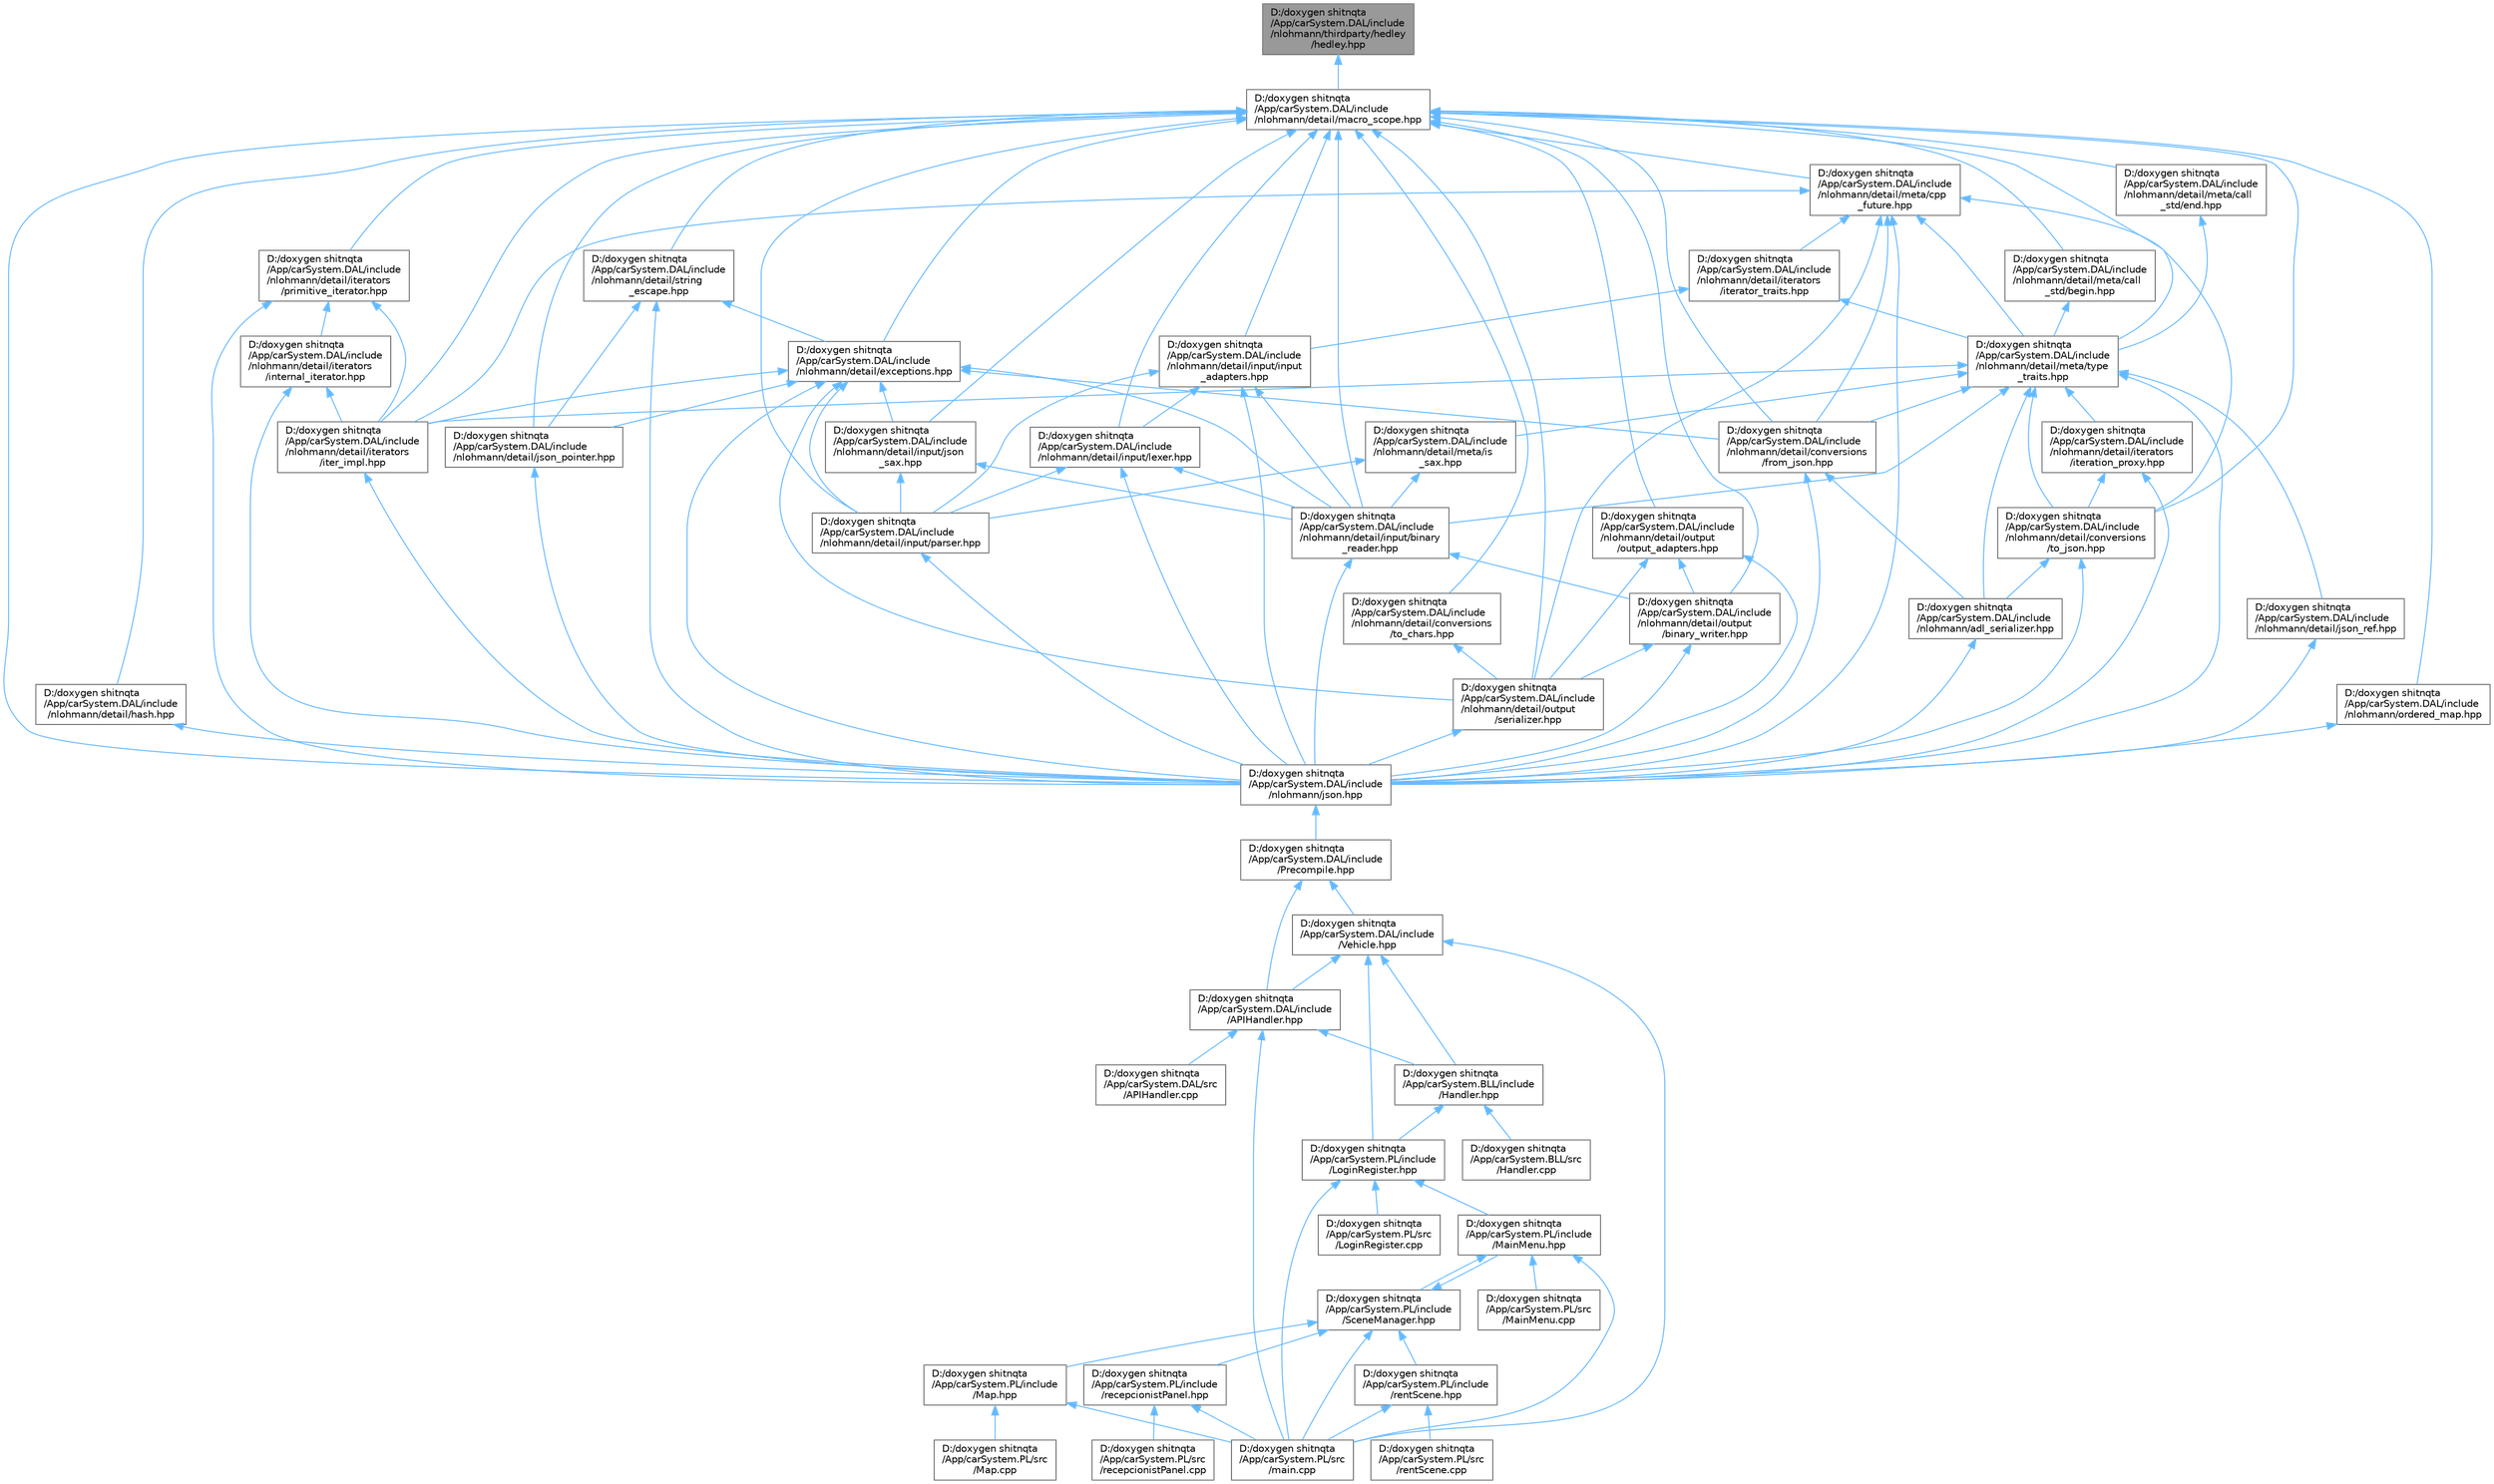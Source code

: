 digraph "D:/doxygen shitnqta/App/carSystem.DAL/include/nlohmann/thirdparty/hedley/hedley.hpp"
{
 // INTERACTIVE_SVG=YES
 // LATEX_PDF_SIZE
  bgcolor="transparent";
  edge [fontname=Helvetica,fontsize=10,labelfontname=Helvetica,labelfontsize=10];
  node [fontname=Helvetica,fontsize=10,shape=box,height=0.2,width=0.4];
  Node1 [id="Node000001",label="D:/doxygen shitnqta\l/App/carSystem.DAL/include\l/nlohmann/thirdparty/hedley\l/hedley.hpp",height=0.2,width=0.4,color="gray40", fillcolor="grey60", style="filled", fontcolor="black",tooltip=" "];
  Node1 -> Node2 [id="edge123_Node000001_Node000002",dir="back",color="steelblue1",style="solid",tooltip=" "];
  Node2 [id="Node000002",label="D:/doxygen shitnqta\l/App/carSystem.DAL/include\l/nlohmann/detail/macro_scope.hpp",height=0.2,width=0.4,color="grey40", fillcolor="white", style="filled",URL="$a00206.html",tooltip=" "];
  Node2 -> Node3 [id="edge124_Node000002_Node000003",dir="back",color="steelblue1",style="solid",tooltip=" "];
  Node3 [id="Node000003",label="D:/doxygen shitnqta\l/App/carSystem.DAL/include\l/nlohmann/detail/conversions\l/from_json.hpp",height=0.2,width=0.4,color="grey40", fillcolor="white", style="filled",URL="$a00149.html",tooltip=" "];
  Node3 -> Node4 [id="edge125_Node000003_Node000004",dir="back",color="steelblue1",style="solid",tooltip=" "];
  Node4 [id="Node000004",label="D:/doxygen shitnqta\l/App/carSystem.DAL/include\l/nlohmann/adl_serializer.hpp",height=0.2,width=0.4,color="grey40", fillcolor="white", style="filled",URL="$a00143.html",tooltip=" "];
  Node4 -> Node5 [id="edge126_Node000004_Node000005",dir="back",color="steelblue1",style="solid",tooltip=" "];
  Node5 [id="Node000005",label="D:/doxygen shitnqta\l/App/carSystem.DAL/include\l/nlohmann/json.hpp",height=0.2,width=0.4,color="grey40", fillcolor="white", style="filled",URL="$a00251.html",tooltip=" "];
  Node5 -> Node6 [id="edge127_Node000005_Node000006",dir="back",color="steelblue1",style="solid",tooltip=" "];
  Node6 [id="Node000006",label="D:/doxygen shitnqta\l/App/carSystem.DAL/include\l/Precompile.hpp",height=0.2,width=0.4,color="grey40", fillcolor="white", style="filled",URL="$a02197.html",tooltip=" "];
  Node6 -> Node7 [id="edge128_Node000006_Node000007",dir="back",color="steelblue1",style="solid",tooltip=" "];
  Node7 [id="Node000007",label="D:/doxygen shitnqta\l/App/carSystem.DAL/include\l/APIHandler.hpp",height=0.2,width=0.4,color="grey40", fillcolor="white", style="filled",URL="$a00008.html",tooltip=" "];
  Node7 -> Node8 [id="edge129_Node000007_Node000008",dir="back",color="steelblue1",style="solid",tooltip=" "];
  Node8 [id="Node000008",label="D:/doxygen shitnqta\l/App/carSystem.BLL/include\l/Handler.hpp",height=0.2,width=0.4,color="grey40", fillcolor="white", style="filled",URL="$a00002.html",tooltip=" "];
  Node8 -> Node9 [id="edge130_Node000008_Node000009",dir="back",color="steelblue1",style="solid",tooltip=" "];
  Node9 [id="Node000009",label="D:/doxygen shitnqta\l/App/carSystem.BLL/src\l/Handler.cpp",height=0.2,width=0.4,color="grey40", fillcolor="white", style="filled",URL="$a00005.html",tooltip=" "];
  Node8 -> Node10 [id="edge131_Node000008_Node000010",dir="back",color="steelblue1",style="solid",tooltip=" "];
  Node10 [id="Node000010",label="D:/doxygen shitnqta\l/App/carSystem.PL/include\l/LoginRegister.hpp",height=0.2,width=0.4,color="grey40", fillcolor="white", style="filled",URL="$a00281.html",tooltip=" "];
  Node10 -> Node11 [id="edge132_Node000010_Node000011",dir="back",color="steelblue1",style="solid",tooltip=" "];
  Node11 [id="Node000011",label="D:/doxygen shitnqta\l/App/carSystem.PL/include\l/MainMenu.hpp",height=0.2,width=0.4,color="grey40", fillcolor="white", style="filled",URL="$a00284.html",tooltip=" "];
  Node11 -> Node12 [id="edge133_Node000011_Node000012",dir="back",color="steelblue1",style="solid",tooltip=" "];
  Node12 [id="Node000012",label="D:/doxygen shitnqta\l/App/carSystem.PL/include\l/SceneManager.hpp",height=0.2,width=0.4,color="grey40", fillcolor="white", style="filled",URL="$a00305.html",tooltip=" "];
  Node12 -> Node11 [id="edge134_Node000012_Node000011",dir="back",color="steelblue1",style="solid",tooltip=" "];
  Node12 -> Node13 [id="edge135_Node000012_Node000013",dir="back",color="steelblue1",style="solid",tooltip=" "];
  Node13 [id="Node000013",label="D:/doxygen shitnqta\l/App/carSystem.PL/include\l/Map.hpp",height=0.2,width=0.4,color="grey40", fillcolor="white", style="filled",URL="$a00287.html",tooltip=" "];
  Node13 -> Node14 [id="edge136_Node000013_Node000014",dir="back",color="steelblue1",style="solid",tooltip=" "];
  Node14 [id="Node000014",label="D:/doxygen shitnqta\l/App/carSystem.PL/src\l/Map.cpp",height=0.2,width=0.4,color="grey40", fillcolor="white", style="filled",URL="$a00635.html",tooltip=" "];
  Node13 -> Node15 [id="edge137_Node000013_Node000015",dir="back",color="steelblue1",style="solid",tooltip=" "];
  Node15 [id="Node000015",label="D:/doxygen shitnqta\l/App/carSystem.PL/src\l/main.cpp",height=0.2,width=0.4,color="grey40", fillcolor="white", style="filled",URL="$a00629.html",tooltip=" "];
  Node12 -> Node16 [id="edge138_Node000012_Node000016",dir="back",color="steelblue1",style="solid",tooltip=" "];
  Node16 [id="Node000016",label="D:/doxygen shitnqta\l/App/carSystem.PL/include\l/recepcionistPanel.hpp",height=0.2,width=0.4,color="grey40", fillcolor="white", style="filled",URL="$a00293.html",tooltip=" "];
  Node16 -> Node15 [id="edge139_Node000016_Node000015",dir="back",color="steelblue1",style="solid",tooltip=" "];
  Node16 -> Node17 [id="edge140_Node000016_Node000017",dir="back",color="steelblue1",style="solid",tooltip=" "];
  Node17 [id="Node000017",label="D:/doxygen shitnqta\l/App/carSystem.PL/src\l/recepcionistPanel.cpp",height=0.2,width=0.4,color="grey40", fillcolor="white", style="filled",URL="$a00638.html",tooltip=" "];
  Node12 -> Node18 [id="edge141_Node000012_Node000018",dir="back",color="steelblue1",style="solid",tooltip=" "];
  Node18 [id="Node000018",label="D:/doxygen shitnqta\l/App/carSystem.PL/include\l/rentScene.hpp",height=0.2,width=0.4,color="grey40", fillcolor="white", style="filled",URL="$a00299.html",tooltip=" "];
  Node18 -> Node15 [id="edge142_Node000018_Node000015",dir="back",color="steelblue1",style="solid",tooltip=" "];
  Node18 -> Node19 [id="edge143_Node000018_Node000019",dir="back",color="steelblue1",style="solid",tooltip=" "];
  Node19 [id="Node000019",label="D:/doxygen shitnqta\l/App/carSystem.PL/src\l/rentScene.cpp",height=0.2,width=0.4,color="grey40", fillcolor="white", style="filled",URL="$a00644.html",tooltip=" "];
  Node12 -> Node15 [id="edge144_Node000012_Node000015",dir="back",color="steelblue1",style="solid",tooltip=" "];
  Node11 -> Node20 [id="edge145_Node000011_Node000020",dir="back",color="steelblue1",style="solid",tooltip=" "];
  Node20 [id="Node000020",label="D:/doxygen shitnqta\l/App/carSystem.PL/src\l/MainMenu.cpp",height=0.2,width=0.4,color="grey40", fillcolor="white", style="filled",URL="$a00632.html",tooltip=" "];
  Node11 -> Node15 [id="edge146_Node000011_Node000015",dir="back",color="steelblue1",style="solid",tooltip=" "];
  Node10 -> Node21 [id="edge147_Node000010_Node000021",dir="back",color="steelblue1",style="solid",tooltip=" "];
  Node21 [id="Node000021",label="D:/doxygen shitnqta\l/App/carSystem.PL/src\l/LoginRegister.cpp",height=0.2,width=0.4,color="grey40", fillcolor="white", style="filled",URL="$a00626.html",tooltip=" "];
  Node10 -> Node15 [id="edge148_Node000010_Node000015",dir="back",color="steelblue1",style="solid",tooltip=" "];
  Node7 -> Node22 [id="edge149_Node000007_Node000022",dir="back",color="steelblue1",style="solid",tooltip=" "];
  Node22 [id="Node000022",label="D:/doxygen shitnqta\l/App/carSystem.DAL/src\l/APIHandler.cpp",height=0.2,width=0.4,color="grey40", fillcolor="white", style="filled",URL="$a00272.html",tooltip=" "];
  Node7 -> Node15 [id="edge150_Node000007_Node000015",dir="back",color="steelblue1",style="solid",tooltip=" "];
  Node6 -> Node23 [id="edge151_Node000006_Node000023",dir="back",color="steelblue1",style="solid",tooltip=" "];
  Node23 [id="Node000023",label="D:/doxygen shitnqta\l/App/carSystem.DAL/include\l/Vehicle.hpp",height=0.2,width=0.4,color="grey40", fillcolor="white", style="filled",URL="$a00269.html",tooltip=" "];
  Node23 -> Node8 [id="edge152_Node000023_Node000008",dir="back",color="steelblue1",style="solid",tooltip=" "];
  Node23 -> Node7 [id="edge153_Node000023_Node000007",dir="back",color="steelblue1",style="solid",tooltip=" "];
  Node23 -> Node10 [id="edge154_Node000023_Node000010",dir="back",color="steelblue1",style="solid",tooltip=" "];
  Node23 -> Node15 [id="edge155_Node000023_Node000015",dir="back",color="steelblue1",style="solid",tooltip=" "];
  Node3 -> Node5 [id="edge156_Node000003_Node000005",dir="back",color="steelblue1",style="solid",tooltip=" "];
  Node2 -> Node24 [id="edge157_Node000002_Node000024",dir="back",color="steelblue1",style="solid",tooltip=" "];
  Node24 [id="Node000024",label="D:/doxygen shitnqta\l/App/carSystem.DAL/include\l/nlohmann/detail/conversions\l/to_chars.hpp",height=0.2,width=0.4,color="grey40", fillcolor="white", style="filled",URL="$a00152.html",tooltip=" "];
  Node24 -> Node25 [id="edge158_Node000024_Node000025",dir="back",color="steelblue1",style="solid",tooltip=" "];
  Node25 [id="Node000025",label="D:/doxygen shitnqta\l/App/carSystem.DAL/include\l/nlohmann/detail/output\l/serializer.hpp",height=0.2,width=0.4,color="grey40", fillcolor="white", style="filled",URL="$a00242.html",tooltip=" "];
  Node25 -> Node5 [id="edge159_Node000025_Node000005",dir="back",color="steelblue1",style="solid",tooltip=" "];
  Node2 -> Node26 [id="edge160_Node000002_Node000026",dir="back",color="steelblue1",style="solid",tooltip=" "];
  Node26 [id="Node000026",label="D:/doxygen shitnqta\l/App/carSystem.DAL/include\l/nlohmann/detail/conversions\l/to_json.hpp",height=0.2,width=0.4,color="grey40", fillcolor="white", style="filled",URL="$a00155.html",tooltip=" "];
  Node26 -> Node4 [id="edge161_Node000026_Node000004",dir="back",color="steelblue1",style="solid",tooltip=" "];
  Node26 -> Node5 [id="edge162_Node000026_Node000005",dir="back",color="steelblue1",style="solid",tooltip=" "];
  Node2 -> Node27 [id="edge163_Node000002_Node000027",dir="back",color="steelblue1",style="solid",tooltip=" "];
  Node27 [id="Node000027",label="D:/doxygen shitnqta\l/App/carSystem.DAL/include\l/nlohmann/detail/exceptions.hpp",height=0.2,width=0.4,color="grey40", fillcolor="white", style="filled",URL="$a00158.html",tooltip=" "];
  Node27 -> Node3 [id="edge164_Node000027_Node000003",dir="back",color="steelblue1",style="solid",tooltip=" "];
  Node27 -> Node28 [id="edge165_Node000027_Node000028",dir="back",color="steelblue1",style="solid",tooltip=" "];
  Node28 [id="Node000028",label="D:/doxygen shitnqta\l/App/carSystem.DAL/include\l/nlohmann/detail/input/binary\l_reader.hpp",height=0.2,width=0.4,color="grey40", fillcolor="white", style="filled",URL="$a00164.html",tooltip=" "];
  Node28 -> Node29 [id="edge166_Node000028_Node000029",dir="back",color="steelblue1",style="solid",tooltip=" "];
  Node29 [id="Node000029",label="D:/doxygen shitnqta\l/App/carSystem.DAL/include\l/nlohmann/detail/output\l/binary_writer.hpp",height=0.2,width=0.4,color="grey40", fillcolor="white", style="filled",URL="$a00236.html",tooltip=" "];
  Node29 -> Node25 [id="edge167_Node000029_Node000025",dir="back",color="steelblue1",style="solid",tooltip=" "];
  Node29 -> Node5 [id="edge168_Node000029_Node000005",dir="back",color="steelblue1",style="solid",tooltip=" "];
  Node28 -> Node5 [id="edge169_Node000028_Node000005",dir="back",color="steelblue1",style="solid",tooltip=" "];
  Node27 -> Node30 [id="edge170_Node000027_Node000030",dir="back",color="steelblue1",style="solid",tooltip=" "];
  Node30 [id="Node000030",label="D:/doxygen shitnqta\l/App/carSystem.DAL/include\l/nlohmann/detail/input/json\l_sax.hpp",height=0.2,width=0.4,color="grey40", fillcolor="white", style="filled",URL="$a00170.html",tooltip=" "];
  Node30 -> Node28 [id="edge171_Node000030_Node000028",dir="back",color="steelblue1",style="solid",tooltip=" "];
  Node30 -> Node31 [id="edge172_Node000030_Node000031",dir="back",color="steelblue1",style="solid",tooltip=" "];
  Node31 [id="Node000031",label="D:/doxygen shitnqta\l/App/carSystem.DAL/include\l/nlohmann/detail/input/parser.hpp",height=0.2,width=0.4,color="grey40", fillcolor="white", style="filled",URL="$a00176.html",tooltip=" "];
  Node31 -> Node5 [id="edge173_Node000031_Node000005",dir="back",color="steelblue1",style="solid",tooltip=" "];
  Node27 -> Node31 [id="edge174_Node000027_Node000031",dir="back",color="steelblue1",style="solid",tooltip=" "];
  Node27 -> Node32 [id="edge175_Node000027_Node000032",dir="back",color="steelblue1",style="solid",tooltip=" "];
  Node32 [id="Node000032",label="D:/doxygen shitnqta\l/App/carSystem.DAL/include\l/nlohmann/detail/iterators\l/iter_impl.hpp",height=0.2,width=0.4,color="grey40", fillcolor="white", style="filled",URL="$a00191.html",tooltip=" "];
  Node32 -> Node5 [id="edge176_Node000032_Node000005",dir="back",color="steelblue1",style="solid",tooltip=" "];
  Node27 -> Node33 [id="edge177_Node000027_Node000033",dir="back",color="steelblue1",style="solid",tooltip=" "];
  Node33 [id="Node000033",label="D:/doxygen shitnqta\l/App/carSystem.DAL/include\l/nlohmann/detail/json_pointer.hpp",height=0.2,width=0.4,color="grey40", fillcolor="white", style="filled",URL="$a00200.html",tooltip=" "];
  Node33 -> Node5 [id="edge178_Node000033_Node000005",dir="back",color="steelblue1",style="solid",tooltip=" "];
  Node27 -> Node25 [id="edge179_Node000027_Node000025",dir="back",color="steelblue1",style="solid",tooltip=" "];
  Node27 -> Node5 [id="edge180_Node000027_Node000005",dir="back",color="steelblue1",style="solid",tooltip=" "];
  Node2 -> Node34 [id="edge181_Node000002_Node000034",dir="back",color="steelblue1",style="solid",tooltip=" "];
  Node34 [id="Node000034",label="D:/doxygen shitnqta\l/App/carSystem.DAL/include\l/nlohmann/detail/hash.hpp",height=0.2,width=0.4,color="grey40", fillcolor="white", style="filled",URL="$a00161.html",tooltip=" "];
  Node34 -> Node5 [id="edge182_Node000034_Node000005",dir="back",color="steelblue1",style="solid",tooltip=" "];
  Node2 -> Node28 [id="edge183_Node000002_Node000028",dir="back",color="steelblue1",style="solid",tooltip=" "];
  Node2 -> Node35 [id="edge184_Node000002_Node000035",dir="back",color="steelblue1",style="solid",tooltip=" "];
  Node35 [id="Node000035",label="D:/doxygen shitnqta\l/App/carSystem.DAL/include\l/nlohmann/detail/input/input\l_adapters.hpp",height=0.2,width=0.4,color="grey40", fillcolor="white", style="filled",URL="$a00167.html",tooltip=" "];
  Node35 -> Node28 [id="edge185_Node000035_Node000028",dir="back",color="steelblue1",style="solid",tooltip=" "];
  Node35 -> Node36 [id="edge186_Node000035_Node000036",dir="back",color="steelblue1",style="solid",tooltip=" "];
  Node36 [id="Node000036",label="D:/doxygen shitnqta\l/App/carSystem.DAL/include\l/nlohmann/detail/input/lexer.hpp",height=0.2,width=0.4,color="grey40", fillcolor="white", style="filled",URL="$a00173.html",tooltip=" "];
  Node36 -> Node28 [id="edge187_Node000036_Node000028",dir="back",color="steelblue1",style="solid",tooltip=" "];
  Node36 -> Node31 [id="edge188_Node000036_Node000031",dir="back",color="steelblue1",style="solid",tooltip=" "];
  Node36 -> Node5 [id="edge189_Node000036_Node000005",dir="back",color="steelblue1",style="solid",tooltip=" "];
  Node35 -> Node31 [id="edge190_Node000035_Node000031",dir="back",color="steelblue1",style="solid",tooltip=" "];
  Node35 -> Node5 [id="edge191_Node000035_Node000005",dir="back",color="steelblue1",style="solid",tooltip=" "];
  Node2 -> Node30 [id="edge192_Node000002_Node000030",dir="back",color="steelblue1",style="solid",tooltip=" "];
  Node2 -> Node36 [id="edge193_Node000002_Node000036",dir="back",color="steelblue1",style="solid",tooltip=" "];
  Node2 -> Node31 [id="edge194_Node000002_Node000031",dir="back",color="steelblue1",style="solid",tooltip=" "];
  Node2 -> Node32 [id="edge195_Node000002_Node000032",dir="back",color="steelblue1",style="solid",tooltip=" "];
  Node2 -> Node37 [id="edge196_Node000002_Node000037",dir="back",color="steelblue1",style="solid",tooltip=" "];
  Node37 [id="Node000037",label="D:/doxygen shitnqta\l/App/carSystem.DAL/include\l/nlohmann/detail/iterators\l/primitive_iterator.hpp",height=0.2,width=0.4,color="grey40", fillcolor="white", style="filled",URL="$a00197.html",tooltip=" "];
  Node37 -> Node38 [id="edge197_Node000037_Node000038",dir="back",color="steelblue1",style="solid",tooltip=" "];
  Node38 [id="Node000038",label="D:/doxygen shitnqta\l/App/carSystem.DAL/include\l/nlohmann/detail/iterators\l/internal_iterator.hpp",height=0.2,width=0.4,color="grey40", fillcolor="white", style="filled",URL="$a00182.html",tooltip=" "];
  Node38 -> Node32 [id="edge198_Node000038_Node000032",dir="back",color="steelblue1",style="solid",tooltip=" "];
  Node38 -> Node5 [id="edge199_Node000038_Node000005",dir="back",color="steelblue1",style="solid",tooltip=" "];
  Node37 -> Node32 [id="edge200_Node000037_Node000032",dir="back",color="steelblue1",style="solid",tooltip=" "];
  Node37 -> Node5 [id="edge201_Node000037_Node000005",dir="back",color="steelblue1",style="solid",tooltip=" "];
  Node2 -> Node33 [id="edge202_Node000002_Node000033",dir="back",color="steelblue1",style="solid",tooltip=" "];
  Node2 -> Node39 [id="edge203_Node000002_Node000039",dir="back",color="steelblue1",style="solid",tooltip=" "];
  Node39 [id="Node000039",label="D:/doxygen shitnqta\l/App/carSystem.DAL/include\l/nlohmann/detail/meta/call\l_std/begin.hpp",height=0.2,width=0.4,color="grey40", fillcolor="white", style="filled",URL="$a00212.html",tooltip=" "];
  Node39 -> Node40 [id="edge204_Node000039_Node000040",dir="back",color="steelblue1",style="solid",tooltip=" "];
  Node40 [id="Node000040",label="D:/doxygen shitnqta\l/App/carSystem.DAL/include\l/nlohmann/detail/meta/type\l_traits.hpp",height=0.2,width=0.4,color="grey40", fillcolor="white", style="filled",URL="$a00230.html",tooltip=" "];
  Node40 -> Node4 [id="edge205_Node000040_Node000004",dir="back",color="steelblue1",style="solid",tooltip=" "];
  Node40 -> Node3 [id="edge206_Node000040_Node000003",dir="back",color="steelblue1",style="solid",tooltip=" "];
  Node40 -> Node26 [id="edge207_Node000040_Node000026",dir="back",color="steelblue1",style="solid",tooltip=" "];
  Node40 -> Node28 [id="edge208_Node000040_Node000028",dir="back",color="steelblue1",style="solid",tooltip=" "];
  Node40 -> Node32 [id="edge209_Node000040_Node000032",dir="back",color="steelblue1",style="solid",tooltip=" "];
  Node40 -> Node41 [id="edge210_Node000040_Node000041",dir="back",color="steelblue1",style="solid",tooltip=" "];
  Node41 [id="Node000041",label="D:/doxygen shitnqta\l/App/carSystem.DAL/include\l/nlohmann/detail/iterators\l/iteration_proxy.hpp",height=0.2,width=0.4,color="grey40", fillcolor="white", style="filled",URL="$a00185.html",tooltip=" "];
  Node41 -> Node26 [id="edge211_Node000041_Node000026",dir="back",color="steelblue1",style="solid",tooltip=" "];
  Node41 -> Node5 [id="edge212_Node000041_Node000005",dir="back",color="steelblue1",style="solid",tooltip=" "];
  Node40 -> Node42 [id="edge213_Node000040_Node000042",dir="back",color="steelblue1",style="solid",tooltip=" "];
  Node42 [id="Node000042",label="D:/doxygen shitnqta\l/App/carSystem.DAL/include\l/nlohmann/detail/json_ref.hpp",height=0.2,width=0.4,color="grey40", fillcolor="white", style="filled",URL="$a00203.html",tooltip=" "];
  Node42 -> Node5 [id="edge214_Node000042_Node000005",dir="back",color="steelblue1",style="solid",tooltip=" "];
  Node40 -> Node43 [id="edge215_Node000040_Node000043",dir="back",color="steelblue1",style="solid",tooltip=" "];
  Node43 [id="Node000043",label="D:/doxygen shitnqta\l/App/carSystem.DAL/include\l/nlohmann/detail/meta/is\l_sax.hpp",height=0.2,width=0.4,color="grey40", fillcolor="white", style="filled",URL="$a00227.html",tooltip=" "];
  Node43 -> Node28 [id="edge216_Node000043_Node000028",dir="back",color="steelblue1",style="solid",tooltip=" "];
  Node43 -> Node31 [id="edge217_Node000043_Node000031",dir="back",color="steelblue1",style="solid",tooltip=" "];
  Node40 -> Node5 [id="edge218_Node000040_Node000005",dir="back",color="steelblue1",style="solid",tooltip=" "];
  Node2 -> Node44 [id="edge219_Node000002_Node000044",dir="back",color="steelblue1",style="solid",tooltip=" "];
  Node44 [id="Node000044",label="D:/doxygen shitnqta\l/App/carSystem.DAL/include\l/nlohmann/detail/meta/call\l_std/end.hpp",height=0.2,width=0.4,color="grey40", fillcolor="white", style="filled",URL="$a00215.html",tooltip=" "];
  Node44 -> Node40 [id="edge220_Node000044_Node000040",dir="back",color="steelblue1",style="solid",tooltip=" "];
  Node2 -> Node45 [id="edge221_Node000002_Node000045",dir="back",color="steelblue1",style="solid",tooltip=" "];
  Node45 [id="Node000045",label="D:/doxygen shitnqta\l/App/carSystem.DAL/include\l/nlohmann/detail/meta/cpp\l_future.hpp",height=0.2,width=0.4,color="grey40", fillcolor="white", style="filled",URL="$a00218.html",tooltip=" "];
  Node45 -> Node3 [id="edge222_Node000045_Node000003",dir="back",color="steelblue1",style="solid",tooltip=" "];
  Node45 -> Node26 [id="edge223_Node000045_Node000026",dir="back",color="steelblue1",style="solid",tooltip=" "];
  Node45 -> Node32 [id="edge224_Node000045_Node000032",dir="back",color="steelblue1",style="solid",tooltip=" "];
  Node45 -> Node46 [id="edge225_Node000045_Node000046",dir="back",color="steelblue1",style="solid",tooltip=" "];
  Node46 [id="Node000046",label="D:/doxygen shitnqta\l/App/carSystem.DAL/include\l/nlohmann/detail/iterators\l/iterator_traits.hpp",height=0.2,width=0.4,color="grey40", fillcolor="white", style="filled",URL="$a00188.html",tooltip=" "];
  Node46 -> Node35 [id="edge226_Node000046_Node000035",dir="back",color="steelblue1",style="solid",tooltip=" "];
  Node46 -> Node40 [id="edge227_Node000046_Node000040",dir="back",color="steelblue1",style="solid",tooltip=" "];
  Node45 -> Node40 [id="edge228_Node000045_Node000040",dir="back",color="steelblue1",style="solid",tooltip=" "];
  Node45 -> Node25 [id="edge229_Node000045_Node000025",dir="back",color="steelblue1",style="solid",tooltip=" "];
  Node45 -> Node5 [id="edge230_Node000045_Node000005",dir="back",color="steelblue1",style="solid",tooltip=" "];
  Node2 -> Node40 [id="edge231_Node000002_Node000040",dir="back",color="steelblue1",style="solid",tooltip=" "];
  Node2 -> Node29 [id="edge232_Node000002_Node000029",dir="back",color="steelblue1",style="solid",tooltip=" "];
  Node2 -> Node47 [id="edge233_Node000002_Node000047",dir="back",color="steelblue1",style="solid",tooltip=" "];
  Node47 [id="Node000047",label="D:/doxygen shitnqta\l/App/carSystem.DAL/include\l/nlohmann/detail/output\l/output_adapters.hpp",height=0.2,width=0.4,color="grey40", fillcolor="white", style="filled",URL="$a00239.html",tooltip=" "];
  Node47 -> Node29 [id="edge234_Node000047_Node000029",dir="back",color="steelblue1",style="solid",tooltip=" "];
  Node47 -> Node25 [id="edge235_Node000047_Node000025",dir="back",color="steelblue1",style="solid",tooltip=" "];
  Node47 -> Node5 [id="edge236_Node000047_Node000005",dir="back",color="steelblue1",style="solid",tooltip=" "];
  Node2 -> Node25 [id="edge237_Node000002_Node000025",dir="back",color="steelblue1",style="solid",tooltip=" "];
  Node2 -> Node48 [id="edge238_Node000002_Node000048",dir="back",color="steelblue1",style="solid",tooltip=" "];
  Node48 [id="Node000048",label="D:/doxygen shitnqta\l/App/carSystem.DAL/include\l/nlohmann/detail/string\l_escape.hpp",height=0.2,width=0.4,color="grey40", fillcolor="white", style="filled",URL="$a00245.html",tooltip=" "];
  Node48 -> Node27 [id="edge239_Node000048_Node000027",dir="back",color="steelblue1",style="solid",tooltip=" "];
  Node48 -> Node33 [id="edge240_Node000048_Node000033",dir="back",color="steelblue1",style="solid",tooltip=" "];
  Node48 -> Node5 [id="edge241_Node000048_Node000005",dir="back",color="steelblue1",style="solid",tooltip=" "];
  Node2 -> Node5 [id="edge242_Node000002_Node000005",dir="back",color="steelblue1",style="solid",tooltip=" "];
  Node2 -> Node49 [id="edge243_Node000002_Node000049",dir="back",color="steelblue1",style="solid",tooltip=" "];
  Node49 [id="Node000049",label="D:/doxygen shitnqta\l/App/carSystem.DAL/include\l/nlohmann/ordered_map.hpp",height=0.2,width=0.4,color="grey40", fillcolor="white", style="filled",URL="$a00257.html",tooltip=" "];
  Node49 -> Node5 [id="edge244_Node000049_Node000005",dir="back",color="steelblue1",style="solid",tooltip=" "];
}

